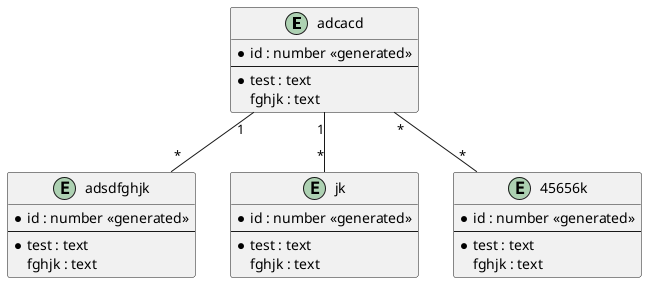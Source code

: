 @startuml

' skinparam linetype ortho 

entity "adcacd" as e1 {
    *id : number <<generated>>
    --
    *test : text
    fghjk : text
}

entity "adsdfghjk" as e2 {
    *id : number <<generated>>
    --
    *test : text
    fghjk : text
}


entity "jk" as e3 {
    *id : number <<generated>>
    --
    *test : text
    fghjk : text
}

entity "45656k" as e4 {
    *id : number <<generated>>
    --
    *test : text
    fghjk : text
}

' e1 |o..o{ e2 crow foot

e1 "1"--"*" e2
e1 "1"--"*" e3
e1 "*"--"*" e4


@enduml
